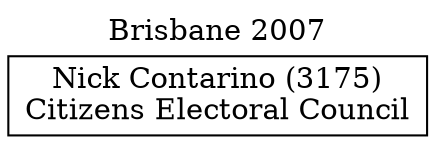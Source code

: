 // House preference flow
digraph "Nick Contarino (3175)_Brisbane_2007" {
	graph [label="Brisbane 2007" labelloc=t mclimit=10]
	node [shape=box]
	"Nick Contarino (3175)" [label="Nick Contarino (3175)
Citizens Electoral Council"]
}
